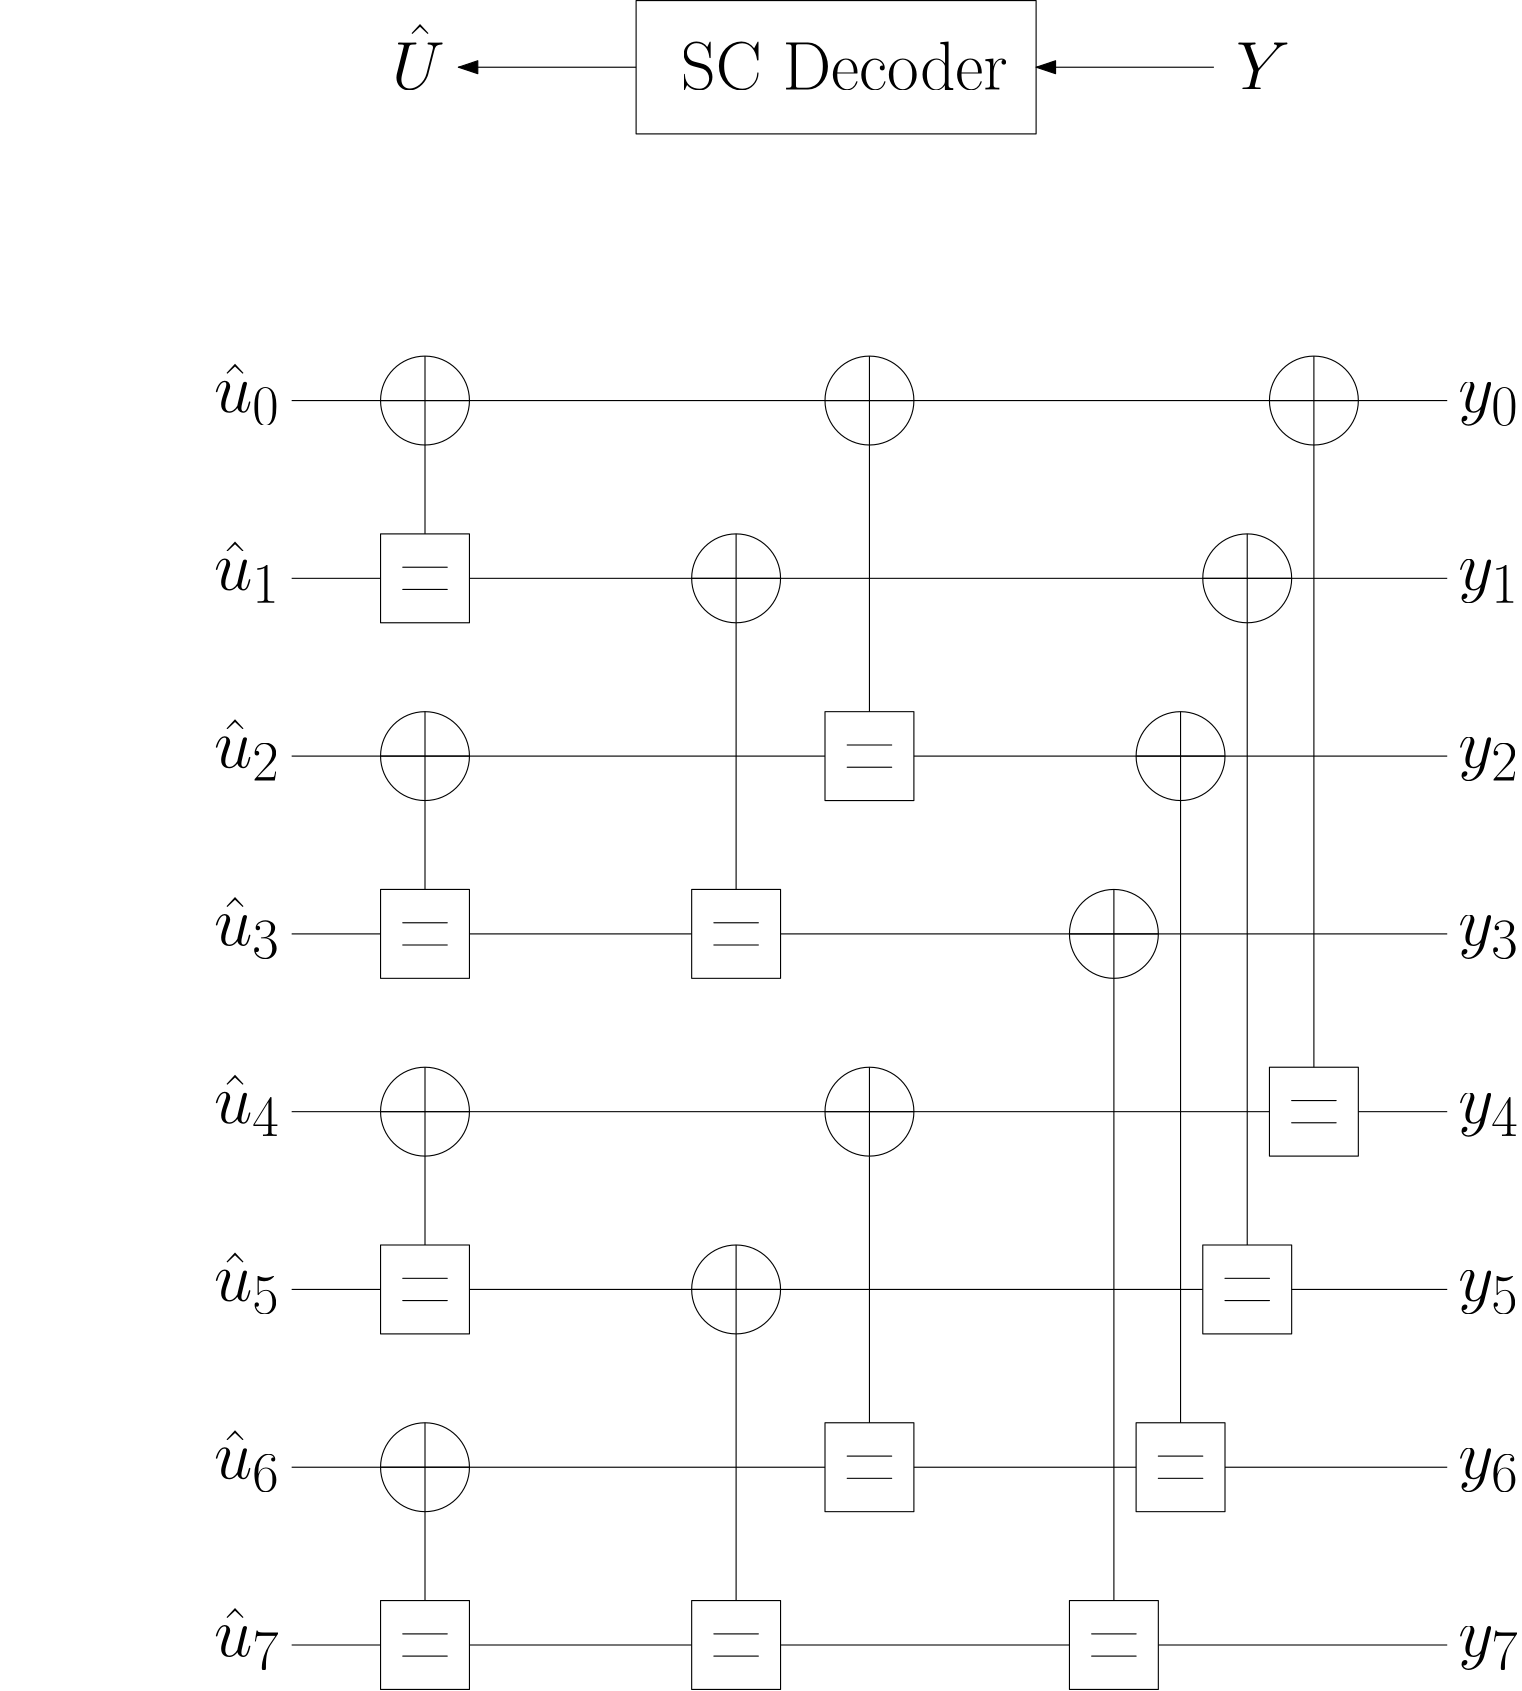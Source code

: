 <?xml version="1.0"?>
<!DOCTYPE ipe SYSTEM "ipe.dtd">
<ipe version="70005" creator="Ipe 7.1.4">
<info created="D:20160520153307" modified="D:20160521200742"/>
<ipestyle name="basic">
<symbol name="arrow/arc(spx)">
<path stroke="sym-stroke" fill="sym-stroke" pen="sym-pen">
0 0 m
-1 0.333 l
-1 -0.333 l
h
</path>
</symbol>
<symbol name="arrow/farc(spx)">
<path stroke="sym-stroke" fill="white" pen="sym-pen">
0 0 m
-1 0.333 l
-1 -0.333 l
h
</path>
</symbol>
<symbol name="mark/circle(sx)" transformations="translations">
<path fill="sym-stroke">
0.6 0 0 0.6 0 0 e
0.4 0 0 0.4 0 0 e
</path>
</symbol>
<symbol name="mark/disk(sx)" transformations="translations">
<path fill="sym-stroke">
0.6 0 0 0.6 0 0 e
</path>
</symbol>
<symbol name="mark/fdisk(sfx)" transformations="translations">
<group>
<path fill="sym-fill">
0.5 0 0 0.5 0 0 e
</path>
<path fill="sym-stroke" fillrule="eofill">
0.6 0 0 0.6 0 0 e
0.4 0 0 0.4 0 0 e
</path>
</group>
</symbol>
<symbol name="mark/box(sx)" transformations="translations">
<path fill="sym-stroke" fillrule="eofill">
-0.6 -0.6 m
0.6 -0.6 l
0.6 0.6 l
-0.6 0.6 l
h
-0.4 -0.4 m
0.4 -0.4 l
0.4 0.4 l
-0.4 0.4 l
h
</path>
</symbol>
<symbol name="mark/square(sx)" transformations="translations">
<path fill="sym-stroke">
-0.6 -0.6 m
0.6 -0.6 l
0.6 0.6 l
-0.6 0.6 l
h
</path>
</symbol>
<symbol name="mark/fsquare(sfx)" transformations="translations">
<group>
<path fill="sym-fill">
-0.5 -0.5 m
0.5 -0.5 l
0.5 0.5 l
-0.5 0.5 l
h
</path>
<path fill="sym-stroke" fillrule="eofill">
-0.6 -0.6 m
0.6 -0.6 l
0.6 0.6 l
-0.6 0.6 l
h
-0.4 -0.4 m
0.4 -0.4 l
0.4 0.4 l
-0.4 0.4 l
h
</path>
</group>
</symbol>
<symbol name="mark/cross(sx)" transformations="translations">
<group>
<path fill="sym-stroke">
-0.43 -0.57 m
0.57 0.43 l
0.43 0.57 l
-0.57 -0.43 l
h
</path>
<path fill="sym-stroke">
-0.43 0.57 m
0.57 -0.43 l
0.43 -0.57 l
-0.57 0.43 l
h
</path>
</group>
</symbol>
<symbol name="arrow/fnormal(spx)">
<path stroke="sym-stroke" fill="white" pen="sym-pen">
0 0 m
-1 0.333 l
-1 -0.333 l
h
</path>
</symbol>
<symbol name="arrow/pointed(spx)">
<path stroke="sym-stroke" fill="sym-stroke" pen="sym-pen">
0 0 m
-1 0.333 l
-0.8 0 l
-1 -0.333 l
h
</path>
</symbol>
<symbol name="arrow/fpointed(spx)">
<path stroke="sym-stroke" fill="white" pen="sym-pen">
0 0 m
-1 0.333 l
-0.8 0 l
-1 -0.333 l
h
</path>
</symbol>
<symbol name="arrow/linear(spx)">
<path stroke="sym-stroke" pen="sym-pen">
-1 0.333 m
0 0 l
-1 -0.333 l
</path>
</symbol>
<symbol name="arrow/fdouble(spx)">
<path stroke="sym-stroke" fill="white" pen="sym-pen">
0 0 m
-1 0.333 l
-1 -0.333 l
h
-1 0 m
-2 0.333 l
-2 -0.333 l
h
</path>
</symbol>
<symbol name="arrow/double(spx)">
<path stroke="sym-stroke" fill="sym-stroke" pen="sym-pen">
0 0 m
-1 0.333 l
-1 -0.333 l
h
-1 0 m
-2 0.333 l
-2 -0.333 l
h
</path>
</symbol>
<pen name="heavier" value="0.8"/>
<pen name="fat" value="1.2"/>
<pen name="ultrafat" value="2"/>
<symbolsize name="large" value="5"/>
<symbolsize name="small" value="2"/>
<symbolsize name="tiny" value="1.1"/>
<arrowsize name="large" value="10"/>
<arrowsize name="small" value="5"/>
<arrowsize name="tiny" value="3"/>
<color name="red" value="1 0 0"/>
<color name="green" value="0 1 0"/>
<color name="blue" value="0 0 1"/>
<color name="yellow" value="1 1 0"/>
<color name="orange" value="1 0.647 0"/>
<color name="gold" value="1 0.843 0"/>
<color name="purple" value="0.627 0.125 0.941"/>
<color name="gray" value="0.745"/>
<color name="brown" value="0.647 0.165 0.165"/>
<color name="navy" value="0 0 0.502"/>
<color name="pink" value="1 0.753 0.796"/>
<color name="seagreen" value="0.18 0.545 0.341"/>
<color name="turquoise" value="0.251 0.878 0.816"/>
<color name="violet" value="0.933 0.51 0.933"/>
<color name="darkblue" value="0 0 0.545"/>
<color name="darkcyan" value="0 0.545 0.545"/>
<color name="darkgray" value="0.663"/>
<color name="darkgreen" value="0 0.392 0"/>
<color name="darkmagenta" value="0.545 0 0.545"/>
<color name="darkorange" value="1 0.549 0"/>
<color name="darkred" value="0.545 0 0"/>
<color name="lightblue" value="0.678 0.847 0.902"/>
<color name="lightcyan" value="0.878 1 1"/>
<color name="lightgray" value="0.827"/>
<color name="lightgreen" value="0.565 0.933 0.565"/>
<color name="lightyellow" value="1 1 0.878"/>
<dashstyle name="dashed" value="[4] 0"/>
<dashstyle name="dotted" value="[1 3] 0"/>
<dashstyle name="dash dotted" value="[4 2 1 2] 0"/>
<dashstyle name="dash dot dotted" value="[4 2 1 2 1 2] 0"/>
<textsize name="large" value="\large"/>
<textsize name="Large" value="\Large"/>
<textsize name="LARGE" value="\LARGE"/>
<textsize name="huge" value="\huge"/>
<textsize name="Huge" value="\Huge"/>
<textsize name="small" value="\small"/>
<textsize name="footnote" value="\footnotesize"/>
<textsize name="tiny" value="\tiny"/>
<textstyle name="center" begin="\begin{center}" end="\end{center}"/>
<textstyle name="itemize" begin="\begin{itemize}" end="\end{itemize}"/>
<textstyle name="item" begin="\begin{itemize}\item{}" end="\end{itemize}"/>
<gridsize name="4 pts" value="4"/>
<gridsize name="8 pts (~3 mm)" value="8"/>
<gridsize name="16 pts (~6 mm)" value="16"/>
<gridsize name="32 pts (~12 mm)" value="32"/>
<gridsize name="10 pts (~3.5 mm)" value="10"/>
<gridsize name="20 pts (~7 mm)" value="20"/>
<gridsize name="14 pts (~5 mm)" value="14"/>
<gridsize name="28 pts (~10 mm)" value="28"/>
<gridsize name="56 pts (~20 mm)" value="56"/>
<anglesize name="90 deg" value="90"/>
<anglesize name="60 deg" value="60"/>
<anglesize name="45 deg" value="45"/>
<anglesize name="30 deg" value="30"/>
<anglesize name="22.5 deg" value="22.5"/>
<tiling name="falling" angle="-60" step="4" width="1"/>
<tiling name="rising" angle="30" step="4" width="1"/>
</ipestyle>
<page>
<layer name="alpha"/>
<layer name="beta"/>
<layer name="gamma"/>
<layer name="delta"/>
<layer name="epsilon"/>
<layer name="zeta"/>
<layer name="eta"/>
<layer name="theta"/>
<layer name="iota"/>
<view layers="alpha" active="alpha"/>
<view layers="alpha beta" active="beta"/>
<view layers="alpha gamma" active="gamma"/>
<view layers="alpha delta" active="delta"/>
<view layers="alpha epsilon" active="epsilon"/>
<view layers="alpha zeta" active="zeta"/>
<view layers="alpha eta" active="eta"/>
<view layers="alpha theta" active="theta"/>
<view layers="alpha iota" active="alpha"/>
<path layer="alpha" matrix="1 0 0 1 40 -128" stroke="black">
80 688 m
496 688 l
</path>
<text matrix="1 0 0 1 -52 -120" transformations="translations" pos="144 740" stroke="black" type="label" width="23.788" height="17.216" depth="4.78" valign="baseline" size="Huge">$\hat{u}_0$</text>
<path matrix="1 0 0 1 40 -64" stroke="black">
80 688 m
496 688 l
</path>
<group matrix="1 0 0 1 40 -64">
<path stroke="black">
16 0 0 16 128 688 e
</path>
<path stroke="black">
128 704 m
128 672 l
</path>
<path stroke="black">
112 688 m
144 688 l
</path>
</group>
<path matrix="1 0 0 1 40 -192" stroke="black">
80 688 m
496 688 l
</path>
<group matrix="1 0 0 1 40 -192">
<path stroke="black">
16 0 0 16 128 688 e
</path>
<path stroke="black">
128 704 m
128 672 l
</path>
<path stroke="black">
112 688 m
144 688 l
</path>
</group>
<path matrix="1 0 0 1 40 -256" stroke="black">
80 688 m
496 688 l
</path>
<path matrix="1 0 0 1 40 -320" stroke="black">
80 688 m
496 688 l
</path>
<group matrix="1 0 0 1 40 -320">
<path stroke="black">
16 0 0 16 128 688 e
</path>
<path stroke="black">
128 704 m
128 672 l
</path>
<path stroke="black">
112 688 m
144 688 l
</path>
</group>
<path matrix="1 0 0 1 40 -384" stroke="black">
80 688 m
496 688 l
</path>
<path matrix="1 0 0 1 40 -448" stroke="black">
80 688 m
496 688 l
</path>
<group matrix="1 0 0 1 40 -448">
<path stroke="black">
16 0 0 16 128 688 e
</path>
<path stroke="black">
128 704 m
128 672 l
</path>
<path stroke="black">
112 688 m
144 688 l
</path>
</group>
<path matrix="1 0 0 1 40 -512" stroke="black">
80 688 m
496 688 l
</path>
<group matrix="1 0 0 1 40 -64">
<path stroke="black" fill="white">
112 640 m
112 608 l
144 608 l
144 640 l
h
</path>
<path stroke="black">
120 628 m
120 628 l
136 628 l
136 628 l
h
</path>
<path stroke="black">
120 620 m
120 620 l
136 620 l
136 620 l
h
</path>
</group>
<path matrix="1 0 0 1 40 -64" stroke="black">
128 672 m
128 640 l
</path>
<group matrix="1 0 0 1 40 -192">
<path stroke="black" fill="white">
112 640 m
112 608 l
144 608 l
144 640 l
h
</path>
<path stroke="black">
120 628 m
120 628 l
136 628 l
136 628 l
h
</path>
<path stroke="black">
120 620 m
120 620 l
136 620 l
136 620 l
h
</path>
</group>
<path matrix="1 0 0 1 40 -192" stroke="black">
128 672 m
128 640 l
</path>
<group matrix="1 0 0 1 40 -320">
<path stroke="black" fill="white">
112 640 m
112 608 l
144 608 l
144 640 l
h
</path>
<path stroke="black">
120 628 m
120 628 l
136 628 l
136 628 l
h
</path>
<path stroke="black">
120 620 m
120 620 l
136 620 l
136 620 l
h
</path>
</group>
<path matrix="1 0 0 1 40 -320" stroke="black">
128 672 m
128 640 l
</path>
<group matrix="1 0 0 1 40 -448">
<path stroke="black" fill="white">
112 640 m
112 608 l
144 608 l
144 640 l
h
</path>
<path stroke="black">
120 628 m
120 628 l
136 628 l
136 628 l
h
</path>
<path stroke="black">
120 620 m
120 620 l
136 620 l
136 620 l
h
</path>
</group>
<path matrix="1 0 0 1 40 -448" stroke="black">
128 672 m
128 640 l
</path>
<group matrix="1 0 0 1 200 -64">
<path stroke="black">
16 0 0 16 128 688 e
</path>
<path stroke="black">
128 704 m
128 672 l
</path>
<path stroke="black">
112 688 m
144 688 l
</path>
</group>
<group matrix="1 0 0 1 200 -128">
<path stroke="black" fill="white">
112 640 m
112 608 l
144 608 l
144 640 l
h
</path>
<path stroke="black">
120 628 m
120 628 l
136 628 l
136 628 l
h
</path>
<path stroke="black">
120 620 m
120 620 l
136 620 l
136 620 l
h
</path>
</group>
<group matrix="1 0 0 1 152 -128">
<path stroke="black">
16 0 0 16 128 688 e
</path>
<path stroke="black">
128 704 m
128 672 l
</path>
<path stroke="black">
112 688 m
144 688 l
</path>
</group>
<group matrix="1 0 0 1 152 -192">
<path stroke="black" fill="white">
112 640 m
112 608 l
144 608 l
144 640 l
h
</path>
<path stroke="black">
120 628 m
120 628 l
136 628 l
136 628 l
h
</path>
<path stroke="black">
120 620 m
120 620 l
136 620 l
136 620 l
h
</path>
</group>
<path matrix="1 0 0 1 40 -64" stroke="black">
240 608 m
240 512 l
</path>
<path matrix="1 0 0 1 40 -64" stroke="black">
288 672 m
288 576 l
</path>
<group matrix="1 0 0 1 200 -320">
<path stroke="black">
16 0 0 16 128 688 e
</path>
<path stroke="black">
128 704 m
128 672 l
</path>
<path stroke="black">
112 688 m
144 688 l
</path>
</group>
<group matrix="1 0 0 1 200 -384">
<path stroke="black" fill="white">
112 640 m
112 608 l
144 608 l
144 640 l
h
</path>
<path stroke="black">
120 628 m
120 628 l
136 628 l
136 628 l
h
</path>
<path stroke="black">
120 620 m
120 620 l
136 620 l
136 620 l
h
</path>
</group>
<group matrix="1 0 0 1 152 -384">
<path stroke="black">
16 0 0 16 128 688 e
</path>
<path stroke="black">
128 704 m
128 672 l
</path>
<path stroke="black">
112 688 m
144 688 l
</path>
</group>
<path matrix="1 0 0 1 40 -320" stroke="black">
240 608 m
240 512 l
</path>
<path matrix="1 0 0 1 40 -320" stroke="black">
288 672 m
288 576 l
</path>
<group matrix="1 0 0 1 152 -448">
<path stroke="black" fill="white">
112 640 m
112 608 l
144 608 l
144 640 l
h
</path>
<path stroke="black">
120 628 m
120 628 l
136 628 l
136 628 l
h
</path>
<path stroke="black">
120 620 m
120 620 l
136 620 l
136 620 l
h
</path>
</group>
<group matrix="1 0 0 1 360 -64">
<path stroke="black">
16 0 0 16 128 688 e
</path>
<path stroke="black">
128 704 m
128 672 l
</path>
<path stroke="black">
112 688 m
144 688 l
</path>
</group>
<group matrix="1 0 0 1 336 -128">
<path stroke="black">
16 0 0 16 128 688 e
</path>
<path stroke="black">
128 704 m
128 672 l
</path>
<path stroke="black">
112 688 m
144 688 l
</path>
</group>
<group matrix="1 0 0 1 312 -192">
<path stroke="black">
16 0 0 16 128 688 e
</path>
<path stroke="black">
128 704 m
128 672 l
</path>
<path stroke="black">
112 688 m
144 688 l
</path>
</group>
<group matrix="1 0 0 1 288 -256">
<path stroke="black">
16 0 0 16 128 688 e
</path>
<path stroke="black">
128 704 m
128 672 l
</path>
<path stroke="black">
112 688 m
144 688 l
</path>
</group>
<group matrix="1 0 0 1 360 -256">
<path stroke="black" fill="white">
112 640 m
112 608 l
144 608 l
144 640 l
h
</path>
<path stroke="black">
120 628 m
120 628 l
136 628 l
136 628 l
h
</path>
<path stroke="black">
120 620 m
120 620 l
136 620 l
136 620 l
h
</path>
</group>
<group matrix="1 0 0 1 336 -320">
<path stroke="black" fill="white">
112 640 m
112 608 l
144 608 l
144 640 l
h
</path>
<path stroke="black">
120 628 m
120 628 l
136 628 l
136 628 l
h
</path>
<path stroke="black">
120 620 m
120 620 l
136 620 l
136 620 l
h
</path>
</group>
<group matrix="1 0 0 1 312 -384">
<path stroke="black" fill="white">
112 640 m
112 608 l
144 608 l
144 640 l
h
</path>
<path stroke="black">
120 628 m
120 628 l
136 628 l
136 628 l
h
</path>
<path stroke="black">
120 620 m
120 620 l
136 620 l
136 620 l
h
</path>
</group>
<group matrix="1 0 0 1 288 -448">
<path stroke="black" fill="white">
112 640 m
112 608 l
144 608 l
144 640 l
h
</path>
<path stroke="black">
120 628 m
120 628 l
136 628 l
136 628 l
h
</path>
<path stroke="black">
120 620 m
120 620 l
136 620 l
136 620 l
h
</path>
</group>
<path matrix="1 0 0 1 40 -64" stroke="black">
376 480 m
376 256 l
</path>
<path matrix="1 0 0 1 40 -64" stroke="black">
400 544 m
400 320 l
</path>
<path matrix="1 0 0 1 40 -64" stroke="black">
424 608 m
424 384 l
</path>
<path matrix="1 0 0 1 40 -64" stroke="black">
448 672 m
448 448 l
</path>
<text matrix="1 0 0 1 -52 -184" transformations="translations" pos="144 740" stroke="black" type="label" width="23.788" height="17.216" depth="4.78" valign="baseline" size="Huge">$\hat{u}_1$</text>
<text matrix="1 0 0 1 -52 -248" transformations="translations" pos="144 740" stroke="black" type="label" width="23.788" height="17.216" depth="4.78" valign="baseline" size="Huge">$\hat{u}_2$</text>
<text matrix="1 0 0 1 -52 -312" transformations="translations" pos="144 740" stroke="black" type="label" width="23.788" height="17.216" depth="4.78" valign="baseline" size="Huge">$\hat{u}_3$</text>
<text matrix="1 0 0 1 -52 -376" transformations="translations" pos="144 740" stroke="black" type="label" width="23.788" height="17.216" depth="4.78" valign="baseline" size="Huge">$\hat{u}_4$</text>
<text matrix="1 0 0 1 -52 -440" transformations="translations" pos="144 740" stroke="black" type="label" width="23.788" height="17.216" depth="4.78" valign="baseline" size="Huge">$\hat{u}_5$</text>
<text matrix="1 0 0 1 -52 -504" transformations="translations" pos="144 740" stroke="black" type="label" width="23.788" height="17.216" depth="4.78" valign="baseline" size="Huge">$\hat{u}_6$</text>
<text matrix="1 0 0 1 -52 -568" transformations="translations" pos="144 740" stroke="black" type="label" width="23.788" height="17.216" depth="4.78" valign="baseline" size="Huge">$\hat{u}_7$</text>
<text matrix="1 0 0 1 396 -120" transformations="translations" pos="144 740" stroke="black" type="label" width="21.808" height="10.672" depth="4.82" valign="baseline" size="Huge">$y_0$</text>
<text matrix="1 0 0 1 396 -184" transformations="translations" pos="144 740" stroke="black" type="label" width="21.808" height="10.672" depth="4.82" valign="baseline" size="Huge">$y_1$</text>
<text matrix="1 0 0 1 396 -248" transformations="translations" pos="144 740" stroke="black" type="label" width="21.808" height="10.672" depth="4.82" valign="baseline" size="Huge">$y_2$</text>
<text matrix="1 0 0 1 396 -312" transformations="translations" pos="144 740" stroke="black" type="label" width="21.808" height="10.672" depth="4.82" valign="baseline" size="Huge">$y_3$</text>
<text matrix="1 0 0 1 396 -376" transformations="translations" pos="144 740" stroke="black" type="label" width="21.808" height="10.672" depth="4.82" valign="baseline" size="Huge">$y_4$</text>
<text matrix="1 0 0 1 396 -440" transformations="translations" pos="144 740" stroke="black" type="label" width="21.808" height="10.672" depth="4.82" valign="baseline" size="Huge">$y_5$</text>
<text matrix="1 0 0 1 396 -504" transformations="translations" pos="144 740" stroke="black" type="label" width="21.808" height="10.672" depth="4.82" valign="baseline" size="Huge">$y_6$</text>
<text matrix="1 0 0 1 396 -568" transformations="translations" pos="144 740" stroke="black" type="label" width="21.808" height="10.672" depth="4.82" valign="baseline" size="Huge">$y_7$</text>
<path layer="beta" matrix="1 0 0 1 40 -128" stroke="blue" pen="heavier" arrow="normal/normal">
496 760 m
468 760 l
</path>
<path matrix="1.08333 0 0 1 -1.3333 -128" stroke="blue" pen="heavier" arrow="normal/normal">
496 696 m
448 696 l
</path>
<path matrix="1.05556 0 0 1 12.4444 -128" stroke="blue" pen="heavier" arrow="normal/normal">
492 632 m
496 632 l
424 632 l
</path>
<path matrix="1 0 0 1 40 -128" stroke="blue" pen="heavier" arrow="normal/normal">
496 568 m
396 568 l
</path>
<path matrix="1 0 0 1 40 -128" stroke="blue" pen="heavier" arrow="normal/normal">
496 504 m
472 504 l
468 504 l
</path>
<path matrix="1 0 0 1 40 -128" stroke="blue" pen="heavier" arrow="normal/normal">
496 440 m
444 440 l
</path>
<path matrix="1 0 0 1 40 -128" stroke="blue" pen="heavier" arrow="normal/normal">
496 376 m
420 376 l
</path>
<path matrix="1 0 0 1 40 -128" stroke="blue" pen="heavier" arrow="normal/normal">
496 312 m
400 312 l
</path>
<path matrix="1 0 0 1 44 -128" stroke="blue" pen="heavier" arrow="normal/normal">
368 328 m
368 536 l
</path>
<path matrix="1 0 0 1 40 -128" stroke="blue" pen="heavier" arrow="normal/normal">
396 392 m
396 604 l
</path>
<path matrix="1 0 0 1 40 -128" stroke="blue" pen="heavier" arrow="normal/normal">
420 452 m
420 668 l
</path>
<path matrix="1 0 0 1 40 -128" stroke="blue" pen="heavier" arrow="normal/normal">
444 516 m
444 732 l
</path>
<path matrix="1 0 0 1 40 -128" stroke="blue" pen="heavier" arrow="normal/normal">
428 756 m
308 756 l
</path>
<path matrix="1 0 0 1 40 -128" stroke="blue" pen="heavier" arrow="normal/normal">
404 692 m
264 692 l
</path>
<path matrix="1 0 0 1 40 -128" stroke="blue" pen="heavier" arrow="normal/normal">
380 628 m
312 628 l
</path>
<path matrix="1 0 0 1 40 -128" stroke="blue" pen="heavier" arrow="normal/normal">
356 564 m
264 564 l
</path>
<path matrix="1 0 0 1 40 -128" stroke="blue" pen="heavier" arrow="normal/normal">
236 580 m
236 668 l
</path>
<path matrix="1 0 0 1 40 -128" stroke="blue" pen="heavier" arrow="normal/normal">
284 644 m
284 732 l
</path>
<path matrix="1 0 0 1 40 -128" stroke="blue" pen="heavier" arrow="normal/normal">
268 756 m
148 756 l
</path>
<path matrix="1 0 0 1 40 -128" stroke="blue" pen="heavier" arrow="normal/normal">
220 692 m
148 692 l
</path>
<path matrix="1 0 0 1 40 -128" stroke="blue" pen="heavier" arrow="normal/normal">
124 708 m
124 732 l
</path>
<path matrix="1 0 0 1 40 -128" stroke="blue" pen="heavier" arrow="normal/normal">
108 756 m
84 756 l
</path>
<path layer="gamma" matrix="1 0 0 1 40 -128" stroke="blue" pen="heavier" arrow="normal/normal">
268 756 m
148 756 l
</path>
<path matrix="1 0 0 1 40 -128" stroke="blue" pen="heavier" arrow="normal/normal">
220 692 m
148 692 l
</path>
<path matrix="1 0 0 1 40 -128" stroke="blue" pen="heavier" arrow="normal/normal">
132 732 m
132 708 l
</path>
<path matrix="1 0 0 1 40 -128" stroke="blue" pen="heavier" arrow="normal/normal">
108 692 m
80 692 l
</path>
<path matrix="1 0 0 1 40 -128" stroke="red" pen="heavier" arrow="normal/normal">
80 756 m
108 756 l
</path>
<path layer="delta" matrix="1 0 0 1 40 -128" stroke="red" pen="heavier" arrow="normal/normal">
80 692 m
108 692 l
</path>
<path matrix="1 0 0 1 40 -128" stroke="red" pen="heavier" arrow="normal/normal">
80 756 m
108 756 l
</path>
<path matrix="1 0 0 1 40 -128" stroke="red" pen="heavier" arrow="normal/normal">
148 756 m
268 756 l
</path>
<path matrix="1 0 0 1 40 -128" stroke="red" pen="heavier" arrow="normal/normal">
132 708 m
132 732 l
</path>
<path matrix="1 0 0 1 40 -128" stroke="red" pen="heavier" arrow="normal/normal">
148 692 m
220 692 l
</path>
<path matrix="1 0 0 1 40 -128" stroke="blue" pen="heavier" arrow="normal/normal">
428 756 m
308 756 l
</path>
<path matrix="1 0 0 1 40 -128" stroke="blue" pen="heavier" arrow="normal/normal">
404 692 m
260 692 l
</path>
<path matrix="1 0 0 1 40 -128" stroke="blue" pen="heavier" arrow="normal/normal">
284 732 m
284 644 l
</path>
<path matrix="1 0 0 1 40 -128" stroke="blue" pen="heavier" arrow="normal/normal">
236 668 m
236 580 l
</path>
<path matrix="1 0 0 1 40 -128" stroke="blue" pen="heavier" arrow="normal/normal">
380 628 m
308 628 l
</path>
<path matrix="1 0 0 1 40 -128" stroke="blue" pen="heavier" arrow="normal/normal">
356 564 m
260 564 l
</path>
<path matrix="1 0 0 1 40 -128" stroke="blue" pen="heavier" arrow="normal/normal">
268 628 m
148 628 l
</path>
<path matrix="1 0 0 1 40 -128" stroke="blue" pen="heavier" arrow="normal/normal">
220 564 m
148 564 l
</path>
<path matrix="1 0 0 1 40 -128" stroke="blue" pen="heavier" arrow="normal/normal">
132 580 m
132 604 l
</path>
<path matrix="1 0 0 1 40 -128" stroke="blue" pen="heavier" arrow="normal/normal">
108 628 m
80 628 l
</path>
<path layer="epsilon" matrix="1 0 0 1 40 -128" stroke="red" pen="heavier" arrow="normal/normal">
80 628 m
108 628 l
</path>
<path matrix="1 0 0 1 40 -128" stroke="blue" pen="heavier" arrow="normal/normal">
268 628 m
148 628 l
</path>
<path matrix="1 0 0 1 40 -128" stroke="blue" pen="heavier" arrow="normal/normal">
132 604 m
132 580 l
</path>
<path matrix="1 0 0 1 40 -128" stroke="blue" pen="heavier" arrow="normal/normal">
220 564 m
148 564 l
</path>
<path matrix="1 0 0 1 40 -128" stroke="blue" pen="heavier" arrow="normal/normal">
108 564 m
80 564 l
</path>
<path layer="zeta" matrix="1 0 0 1 40 -128" stroke="red" pen="heavier" arrow="normal/normal">
80 564 m
108 564 l
</path>
<path matrix="1 0 0 1 40 -128" stroke="red" pen="heavier" arrow="normal/normal">
80 628 m
108 628 l
</path>
<path matrix="1 0 0 1 40 -128" stroke="red" pen="heavier" arrow="normal/normal">
80 692 m
108 692 l
</path>
<path matrix="1 0 0 1 40 -128" stroke="red" pen="heavier" arrow="normal/normal">
80 756 m
108 756 l
</path>
<path matrix="1 0 0 1 40 -128" stroke="red" pen="heavier" arrow="normal/normal">
124 708 m
124 732 l
</path>
<path matrix="1 0 0 1 40 -128" stroke="red" pen="heavier" arrow="normal/normal">
124 580 m
124 604 l
</path>
<path matrix="1 0 0 1 40 -128" stroke="red" pen="heavier" arrow="normal/normal">
148 564 m
220 564 l
</path>
<path matrix="1 0 0 1 40 -128" stroke="red" pen="heavier" arrow="normal/normal">
148 628 m
268 628 l
</path>
<path matrix="1 0 0 1 40 -128" stroke="red" pen="heavier" arrow="normal/normal">
148 692 m
220 692 l
</path>
<path matrix="1 0 0 1 40 -128" stroke="red" pen="heavier" arrow="normal/normal">
148 756 m
268 756 l
</path>
<path matrix="1 0 0 1 40 -128" stroke="red" pen="heavier" arrow="normal/normal">
260 564 m
356 564 l
</path>
<path matrix="1 0 0 1 40 -128" stroke="red" pen="heavier" arrow="normal/normal">
308 628 m
380 628 l
</path>
<path matrix="1 0 0 1 40 -128" stroke="red" pen="heavier" arrow="normal/normal">
260 692 m
404 692 l
</path>
<path matrix="1 0 0 1 40 -128" stroke="red" pen="heavier" arrow="normal/normal">
308 756 m
428 756 l
</path>
<path matrix="1 0 0 1 40 -128" stroke="blue" pen="heavier" arrow="normal/normal">
496 756 m
468 756 l
</path>
<path matrix="1 0 0 1 40 -128" stroke="blue" pen="heavier" arrow="normal/normal">
496 692 m
444 692 l
</path>
<path matrix="1 0 0 1 40 -128" stroke="blue" pen="heavier" arrow="normal/normal">
496 628 m
420 628 l
</path>
<path matrix="1 0 0 1 40 -128" stroke="blue" pen="heavier" arrow="normal/normal">
496 564 m
396 564 l
</path>
<path matrix="1 0 0 1 40 -128" stroke="blue" pen="heavier" arrow="normal/normal">
452 732 m
452 516 l
</path>
<path matrix="1 0 0 1 40 -128" stroke="blue" pen="heavier" arrow="normal/normal">
428 668 m
428 452 l
</path>
<path matrix="1 0 0 1 40 -128" stroke="blue" pen="heavier" arrow="normal/normal">
404 604 m
404 388 l
</path>
<path matrix="1 0 0 1 40 -128" stroke="blue" pen="heavier" arrow="normal/normal">
380 540 m
380 324 l
</path>
<path matrix="1.03556 0 0 1 29.0474 -128" stroke="blue" pen="heavier" arrow="normal/normal">
428 500 m
308 500 l
</path>
<path matrix="1.02778 0 0 1 32.7778 -128" stroke="blue" pen="heavier" arrow="normal/normal">
404 436 m
260 436 l
</path>
<path matrix="1.06176 0 0 1 20.9765 -128" stroke="blue" pen="heavier" arrow="normal/normal">
380 372 m
308 372 l
</path>
<path matrix="1 0 0 1 40 -128" stroke="blue" pen="heavier" arrow="normal/normal">
360 308 m
260 308 l
</path>
<path matrix="1 0 0 1 40 -128" stroke="blue" pen="heavier" arrow="normal/normal">
244 324 m
244 412 l
</path>
<path matrix="1 0 0 1 40 -128" stroke="blue" pen="heavier" arrow="normal/normal">
292 388 m
292 476 l
</path>
<path matrix="1 0 0 1 40 -128" stroke="blue" pen="heavier" arrow="normal/normal">
268 500 m
148 500 l
</path>
<path matrix="1 0 0 1 40 -128" stroke="blue" pen="heavier" arrow="normal/normal">
220 436 m
148 436 l
</path>
<path matrix="1 0 0 1 40 -128" stroke="blue" pen="heavier" arrow="normal/normal">
132 452 m
132 476 l
</path>
<path matrix="1 0 0 1 40 -128" stroke="blue" pen="heavier" arrow="normal/normal">
108 500 m
80 500 l
</path>
<path layer="eta" matrix="1 0 0 1 40 -128" stroke="red" pen="heavier" arrow="normal/normal">
80 500 m
108 500 l
</path>
<path matrix="1 0 0 1 40 -128" stroke="blue" pen="heavier" arrow="normal/normal">
268 500 m
148 500 l
</path>
<path matrix="1 0 0 1 40 -128" stroke="blue" pen="heavier" arrow="normal/normal">
220 436 m
148 436 l
</path>
<path matrix="1 0 0 1 40 -128" stroke="blue" pen="heavier" arrow="normal/normal">
132 476 m
132 452 l
</path>
<path matrix="1 0 0 1 40 -128" stroke="blue" pen="heavier" arrow="normal/normal">
108 436 m
80 436 l
</path>
<path layer="theta" matrix="1 0 0 1 40 -128" stroke="red" pen="heavier" arrow="normal/normal">
80 436 m
108 436 l
</path>
<path matrix="1 0 0 1 40 -128" stroke="red" pen="heavier" arrow="normal/normal">
80 500 m
108 500 l
</path>
<path matrix="1 0 0 1 40 -128" stroke="red" pen="heavier" arrow="normal/normal">
124 452 m
124 476 l
</path>
<path matrix="1 0 0 1 40 -128" stroke="red" pen="heavier" arrow="normal/normal">
148 436 m
220 436 l
</path>
<path matrix="1 0 0 1 40 -128" stroke="red" pen="heavier" arrow="normal/normal">
148 500 m
268 500 l
</path>
<path matrix="1 0 0 1 40 -128" stroke="blue" pen="heavier" arrow="normal/normal">
428 500 m
308 500 l
</path>
<path matrix="1 0 0 1 40 -128" stroke="blue" pen="heavier" arrow="normal/normal">
404 436 m
260 436 l
</path>
<path matrix="1 0 0 1 40 -128" stroke="blue" pen="heavier" arrow="normal/normal">
380 372 m
308 372 l
</path>
<path matrix="1 0 0 1 40 -128" stroke="blue" pen="heavier" arrow="normal/normal">
356 308 m
260 308 l
</path>
<path matrix="1 0 0 1 40 -128" stroke="blue" pen="heavier" arrow="normal/normal">
220 308 m
148 308 l
</path>
<path matrix="1 0 0 1 40 -128" stroke="blue" pen="heavier" arrow="normal/normal">
268 372 m
148 372 l
</path>
<path matrix="1 0 0 1 40 -128" stroke="blue" pen="heavier" arrow="normal/normal">
108 372 m
80 372 l
</path>
<path matrix="1 0 0 1 40 -128" stroke="blue" pen="heavier" arrow="normal/normal">
132 324 m
132 348 l
</path>
<path layer="iota" matrix="1 0 0 1 40 -128" stroke="red" pen="heavier" arrow="normal/normal">
80 372 m
108 372 l
</path>
<path matrix="1 0 0 1 40 -128" stroke="blue" pen="heavier" arrow="normal/normal">
268 372 m
148 372 l
</path>
<path matrix="1 0 0 1 40 -128" stroke="blue" pen="heavier" arrow="normal/normal">
220 308 m
148 308 l
</path>
<path matrix="1 0 0 1 40 -128" stroke="blue" pen="heavier" arrow="normal/normal">
132 348 m
132 324 l
</path>
<path matrix="1 0 0 1 40 -128" stroke="blue" pen="heavier" arrow="normal/normal">
108 308 m
80 308 l
</path>
<text layer="beta" matrix="1 0 0 1 -40 -8" transformations="translations" pos="56 628" stroke="black" type="label" width="65.936" height="16.934" depth="0" valign="baseline" size="Huge">Frozen</text>
<text layer="gamma" matrix="1 0 0 1 -40 -72" transformations="translations" pos="56 628" stroke="black" type="label" width="65.936" height="16.934" depth="0" valign="baseline" size="Huge">Frozen</text>
<text layer="delta" matrix="1 0 0 1 -40 -136" transformations="translations" pos="56 628" stroke="black" type="label" width="65.936" height="16.934" depth="0" valign="baseline" size="Huge">Frozen</text>
<text layer="epsilon" matrix="1 0 0 1 -24 -204" transformations="translations" pos="56 628" stroke="black" type="label" width="38.986" height="17.213" depth="0" valign="baseline" size="Huge">Info</text>
<text layer="zeta" matrix="1 0 0 1 -40 -264" transformations="translations" pos="56 628" stroke="black" type="label" width="65.936" height="16.934" depth="0" valign="baseline" size="Huge">Frozen</text>
<text layer="eta" matrix="1 0 0 1 -24 -332" transformations="translations" pos="56 628" stroke="black" type="label" width="38.986" height="17.213" depth="0" valign="baseline" size="Huge">Info</text>
<text layer="theta" matrix="1 0 0 1 -24 -396" transformations="translations" pos="56 628" stroke="black" type="label" width="38.986" height="17.213" depth="0" valign="baseline" size="Huge">Info</text>
<text layer="iota" matrix="1 0 0 1 -24 -460" transformations="translations" pos="56 628" stroke="black" type="label" width="38.986" height="17.213" depth="0" valign="baseline" size="Huge">Info</text>
<path layer="alpha" matrix="1 0 0 1 52 -16" stroke="black">
192 784 m
192 736 l
336 736 l
336 784 l
h
</path>
<text matrix="1 0 0 1 12 -24" transformations="translations" pos="248 760" stroke="black" type="label" width="117.882" height="17.213" depth="0" valign="baseline" size="Huge">SC Decoder</text>
<path matrix="1 0 0 1 52 -16" stroke="black" arrow="normal/normal">
400 760 m
336 760 l
</path>
<path matrix="1 0 0 1 52 -16" stroke="black" arrow="normal/normal">
192 760 m
128 760 l
</path>
<text matrix="1 0 0 1 44 -16" transformations="translations" pos="112 752" stroke="black" type="label" width="19.073" height="23.48" depth="0" valign="baseline" size="Huge">$\hat{U}$</text>
<text matrix="1 0 0 1 348 -16" transformations="translations" pos="112 752" stroke="black" type="label" width="19.475" height="16.938" depth="0" valign="baseline" size="Huge">$Y$</text>
</page>
</ipe>

